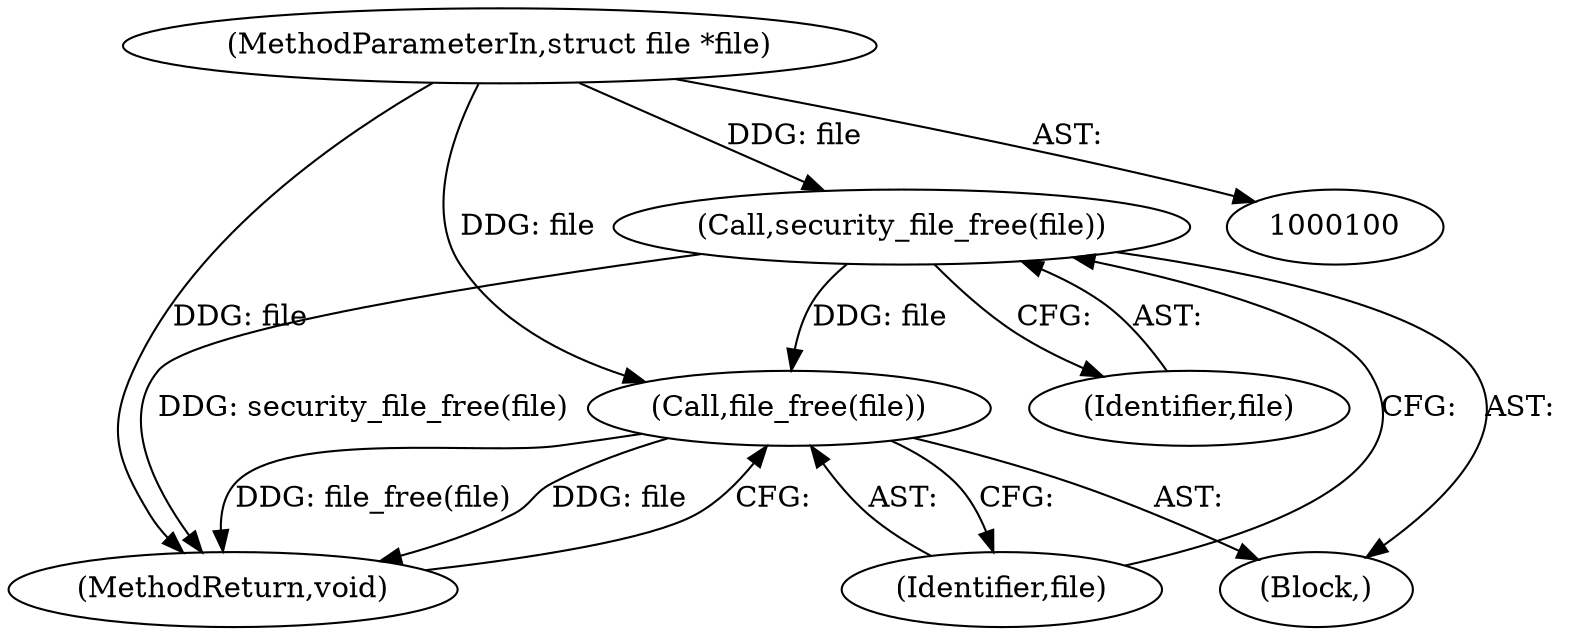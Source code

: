 digraph "0_linux_eee5cc2702929fd41cce28058dc6d6717f723f87_8@API" {
"1000110" [label="(Call,security_file_free(file))"];
"1000101" [label="(MethodParameterIn,struct file *file)"];
"1000112" [label="(Call,file_free(file))"];
"1000109" [label="(Block,)"];
"1000111" [label="(Identifier,file)"];
"1000113" [label="(Identifier,file)"];
"1000101" [label="(MethodParameterIn,struct file *file)"];
"1000112" [label="(Call,file_free(file))"];
"1000114" [label="(MethodReturn,void)"];
"1000110" [label="(Call,security_file_free(file))"];
"1000110" -> "1000109"  [label="AST: "];
"1000110" -> "1000111"  [label="CFG: "];
"1000111" -> "1000110"  [label="AST: "];
"1000113" -> "1000110"  [label="CFG: "];
"1000110" -> "1000114"  [label="DDG: security_file_free(file)"];
"1000101" -> "1000110"  [label="DDG: file"];
"1000110" -> "1000112"  [label="DDG: file"];
"1000101" -> "1000100"  [label="AST: "];
"1000101" -> "1000114"  [label="DDG: file"];
"1000101" -> "1000112"  [label="DDG: file"];
"1000112" -> "1000109"  [label="AST: "];
"1000112" -> "1000113"  [label="CFG: "];
"1000113" -> "1000112"  [label="AST: "];
"1000114" -> "1000112"  [label="CFG: "];
"1000112" -> "1000114"  [label="DDG: file_free(file)"];
"1000112" -> "1000114"  [label="DDG: file"];
}
